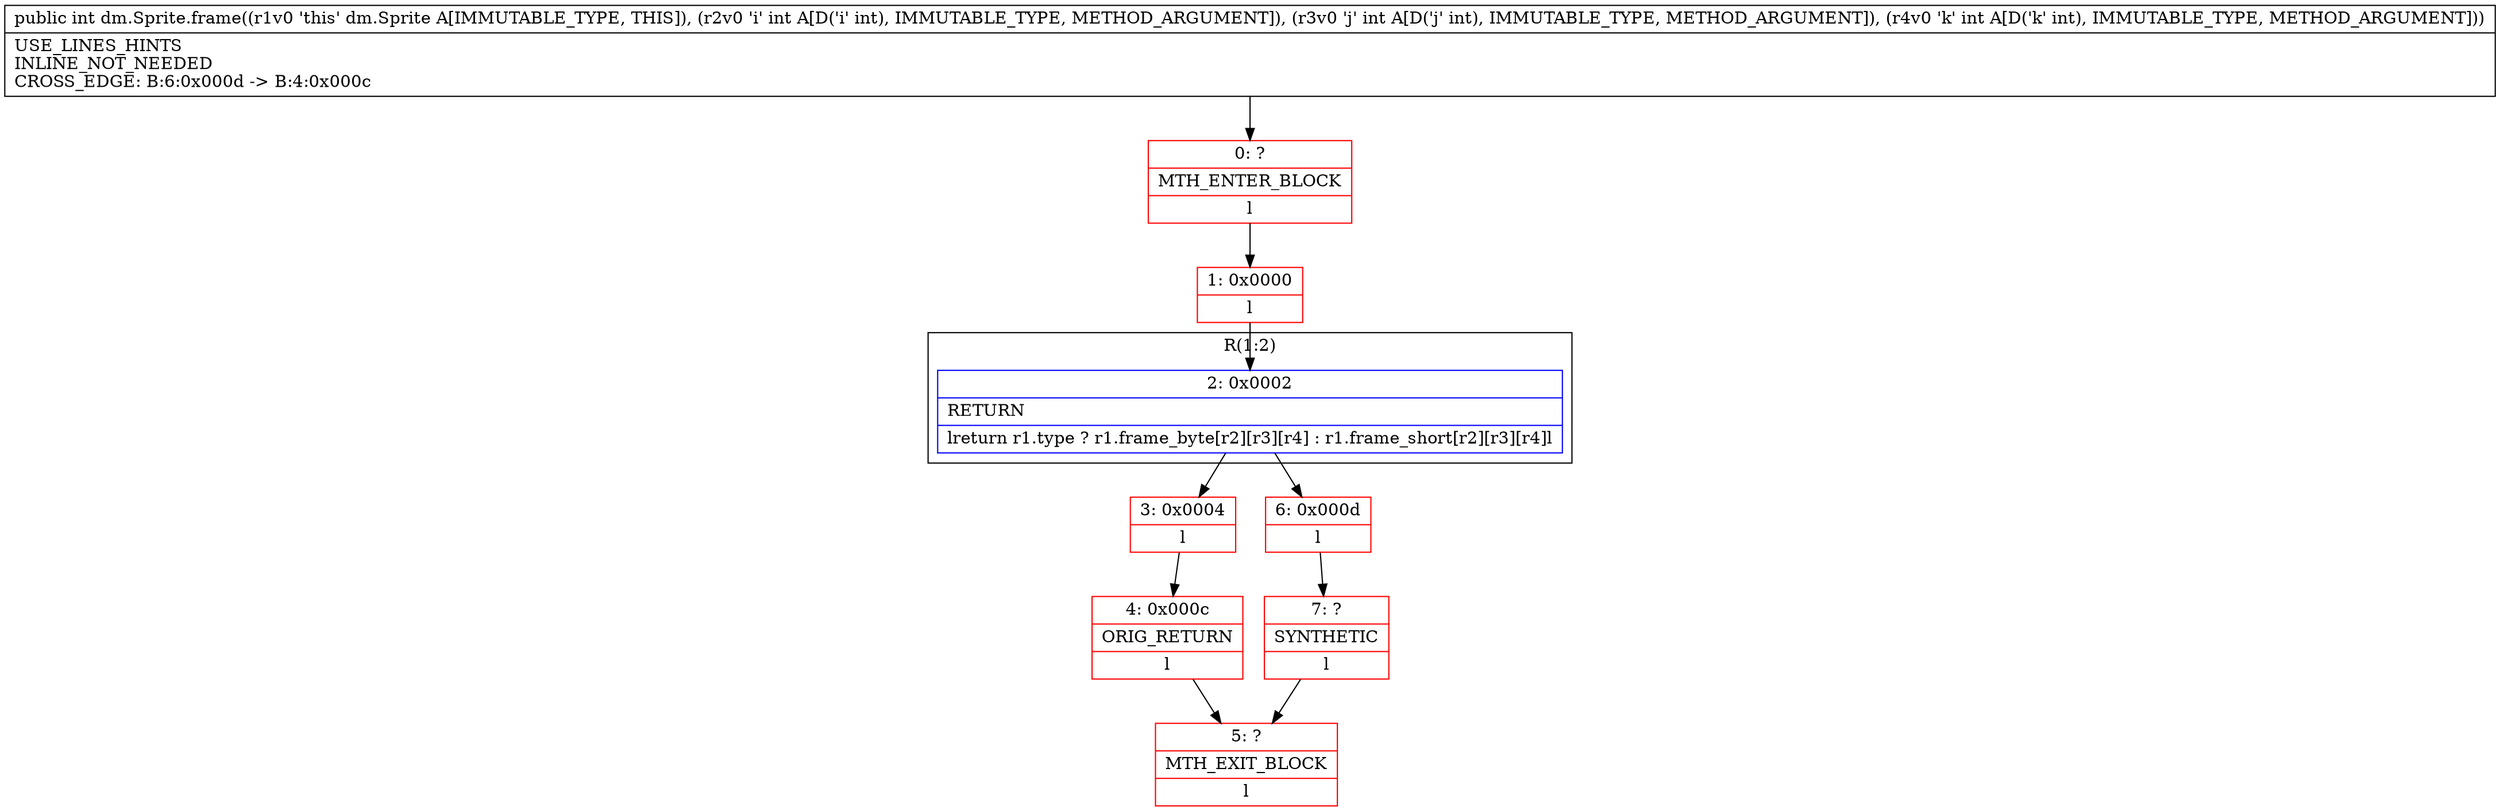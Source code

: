 digraph "CFG fordm.Sprite.frame(III)I" {
subgraph cluster_Region_1411332006 {
label = "R(1:2)";
node [shape=record,color=blue];
Node_2 [shape=record,label="{2\:\ 0x0002|RETURN\l|lreturn r1.type ? r1.frame_byte[r2][r3][r4] : r1.frame_short[r2][r3][r4]l}"];
}
Node_0 [shape=record,color=red,label="{0\:\ ?|MTH_ENTER_BLOCK\l|l}"];
Node_1 [shape=record,color=red,label="{1\:\ 0x0000|l}"];
Node_3 [shape=record,color=red,label="{3\:\ 0x0004|l}"];
Node_4 [shape=record,color=red,label="{4\:\ 0x000c|ORIG_RETURN\l|l}"];
Node_5 [shape=record,color=red,label="{5\:\ ?|MTH_EXIT_BLOCK\l|l}"];
Node_6 [shape=record,color=red,label="{6\:\ 0x000d|l}"];
Node_7 [shape=record,color=red,label="{7\:\ ?|SYNTHETIC\l|l}"];
MethodNode[shape=record,label="{public int dm.Sprite.frame((r1v0 'this' dm.Sprite A[IMMUTABLE_TYPE, THIS]), (r2v0 'i' int A[D('i' int), IMMUTABLE_TYPE, METHOD_ARGUMENT]), (r3v0 'j' int A[D('j' int), IMMUTABLE_TYPE, METHOD_ARGUMENT]), (r4v0 'k' int A[D('k' int), IMMUTABLE_TYPE, METHOD_ARGUMENT]))  | USE_LINES_HINTS\lINLINE_NOT_NEEDED\lCROSS_EDGE: B:6:0x000d \-\> B:4:0x000c\l}"];
MethodNode -> Node_0;
Node_2 -> Node_3;
Node_2 -> Node_6;
Node_0 -> Node_1;
Node_1 -> Node_2;
Node_3 -> Node_4;
Node_4 -> Node_5;
Node_6 -> Node_7;
Node_7 -> Node_5;
}

